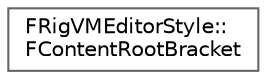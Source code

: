 digraph "Graphical Class Hierarchy"
{
 // INTERACTIVE_SVG=YES
 // LATEX_PDF_SIZE
  bgcolor="transparent";
  edge [fontname=Helvetica,fontsize=10,labelfontname=Helvetica,labelfontsize=10];
  node [fontname=Helvetica,fontsize=10,shape=box,height=0.2,width=0.4];
  rankdir="LR";
  Node0 [id="Node000000",label="FRigVMEditorStyle::\lFContentRootBracket",height=0.2,width=0.4,color="grey40", fillcolor="white", style="filled",URL="$d2/d77/classFRigVMEditorStyle_1_1FContentRootBracket.html",tooltip=" "];
}
